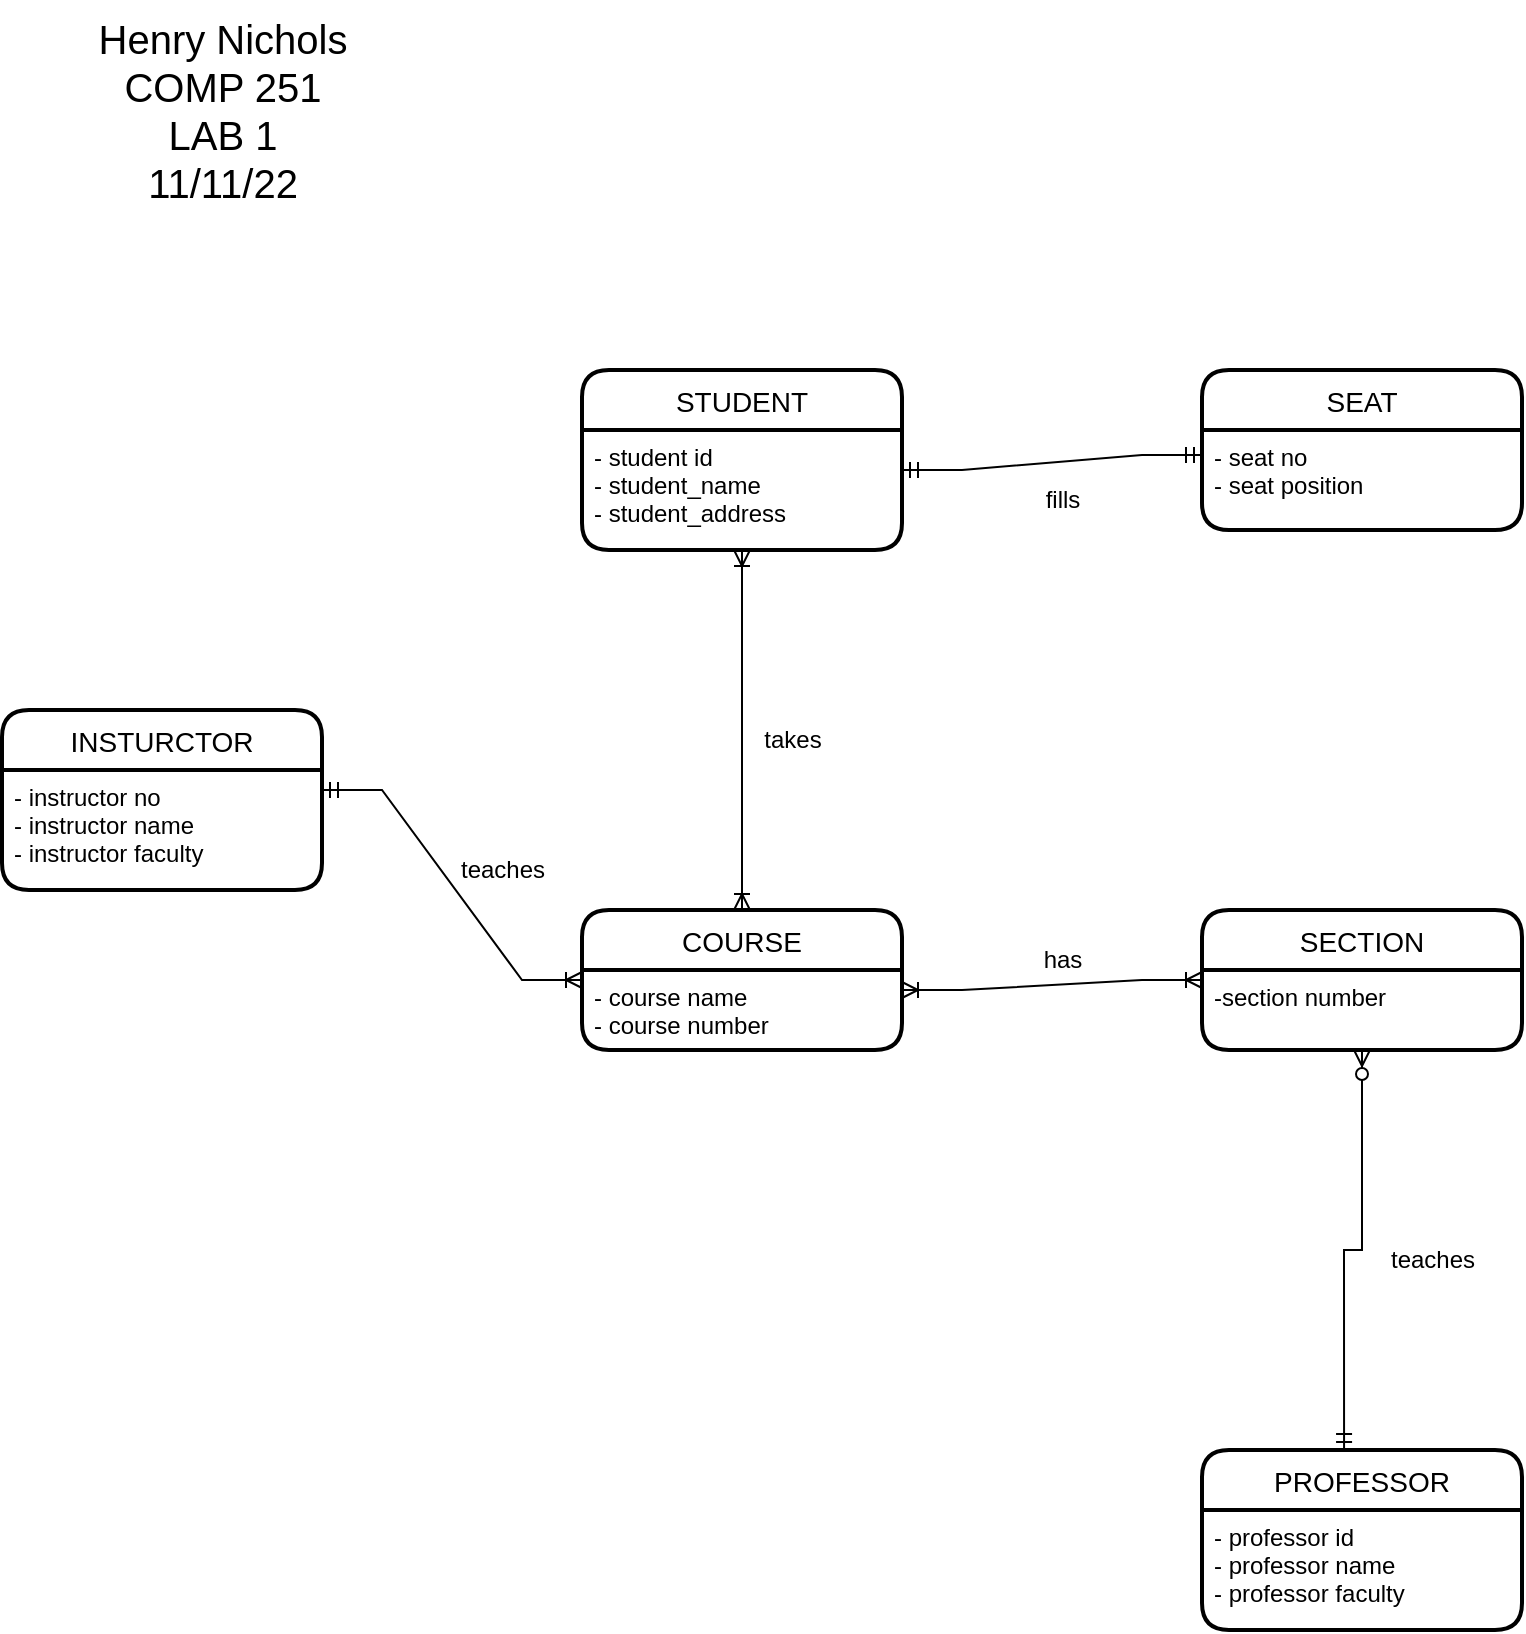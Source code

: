 <mxfile version="20.5.1" type="device"><diagram id="a4Qsf_gTgTYHeuvY8QL0" name="Page-1"><mxGraphModel dx="1192" dy="1045" grid="1" gridSize="10" guides="1" tooltips="1" connect="1" arrows="1" fold="1" page="1" pageScale="1" pageWidth="850" pageHeight="1100" math="0" shadow="0"><root><mxCell id="0"/><mxCell id="1" parent="0"/><mxCell id="exrZtO469AKMF5DcbRdw-1" value="STUDENT" style="swimlane;childLayout=stackLayout;horizontal=1;startSize=30;horizontalStack=0;rounded=1;fontSize=14;fontStyle=0;strokeWidth=2;resizeParent=0;resizeLast=1;shadow=0;dashed=0;align=center;" vertex="1" parent="1"><mxGeometry x="320" y="240" width="160" height="90" as="geometry"/></mxCell><mxCell id="exrZtO469AKMF5DcbRdw-2" value="- student id&#10;- student_name&#10;- student_address" style="align=left;strokeColor=none;fillColor=none;spacingLeft=4;fontSize=12;verticalAlign=top;resizable=0;rotatable=0;part=1;" vertex="1" parent="exrZtO469AKMF5DcbRdw-1"><mxGeometry y="30" width="160" height="60" as="geometry"/></mxCell><mxCell id="exrZtO469AKMF5DcbRdw-3" value="SEAT" style="swimlane;childLayout=stackLayout;horizontal=1;startSize=30;horizontalStack=0;rounded=1;fontSize=14;fontStyle=0;strokeWidth=2;resizeParent=0;resizeLast=1;shadow=0;dashed=0;align=center;" vertex="1" parent="1"><mxGeometry x="630" y="240" width="160" height="80" as="geometry"/></mxCell><mxCell id="exrZtO469AKMF5DcbRdw-4" value="- seat no&#10;- seat position" style="align=left;strokeColor=none;fillColor=none;spacingLeft=4;fontSize=12;verticalAlign=top;resizable=0;rotatable=0;part=1;" vertex="1" parent="exrZtO469AKMF5DcbRdw-3"><mxGeometry y="30" width="160" height="50" as="geometry"/></mxCell><mxCell id="exrZtO469AKMF5DcbRdw-5" value="COURSE" style="swimlane;childLayout=stackLayout;horizontal=1;startSize=30;horizontalStack=0;rounded=1;fontSize=14;fontStyle=0;strokeWidth=2;resizeParent=0;resizeLast=1;shadow=0;dashed=0;align=center;" vertex="1" parent="1"><mxGeometry x="320" y="510" width="160" height="70" as="geometry"/></mxCell><mxCell id="exrZtO469AKMF5DcbRdw-6" value="- course name&#10;- course number" style="align=left;strokeColor=none;fillColor=none;spacingLeft=4;fontSize=12;verticalAlign=top;resizable=0;rotatable=0;part=1;" vertex="1" parent="exrZtO469AKMF5DcbRdw-5"><mxGeometry y="30" width="160" height="40" as="geometry"/></mxCell><mxCell id="exrZtO469AKMF5DcbRdw-7" value="SECTION" style="swimlane;childLayout=stackLayout;horizontal=1;startSize=30;horizontalStack=0;rounded=1;fontSize=14;fontStyle=0;strokeWidth=2;resizeParent=0;resizeLast=1;shadow=0;dashed=0;align=center;" vertex="1" parent="1"><mxGeometry x="630" y="510" width="160" height="70" as="geometry"/></mxCell><mxCell id="exrZtO469AKMF5DcbRdw-8" value="-section number" style="align=left;strokeColor=none;fillColor=none;spacingLeft=4;fontSize=12;verticalAlign=top;resizable=0;rotatable=0;part=1;" vertex="1" parent="exrZtO469AKMF5DcbRdw-7"><mxGeometry y="30" width="160" height="40" as="geometry"/></mxCell><mxCell id="exrZtO469AKMF5DcbRdw-14" style="edgeStyle=orthogonalEdgeStyle;rounded=0;orthogonalLoop=1;jettySize=auto;html=1;exitX=0.5;exitY=1;exitDx=0;exitDy=0;" edge="1" parent="exrZtO469AKMF5DcbRdw-7" source="exrZtO469AKMF5DcbRdw-8" target="exrZtO469AKMF5DcbRdw-8"><mxGeometry relative="1" as="geometry"/></mxCell><mxCell id="exrZtO469AKMF5DcbRdw-15" style="edgeStyle=orthogonalEdgeStyle;rounded=0;orthogonalLoop=1;jettySize=auto;html=1;exitX=0.5;exitY=1;exitDx=0;exitDy=0;" edge="1" parent="exrZtO469AKMF5DcbRdw-7" source="exrZtO469AKMF5DcbRdw-8" target="exrZtO469AKMF5DcbRdw-8"><mxGeometry relative="1" as="geometry"/></mxCell><mxCell id="exrZtO469AKMF5DcbRdw-9" value="PROFESSOR" style="swimlane;childLayout=stackLayout;horizontal=1;startSize=30;horizontalStack=0;rounded=1;fontSize=14;fontStyle=0;strokeWidth=2;resizeParent=0;resizeLast=1;shadow=0;dashed=0;align=center;" vertex="1" parent="1"><mxGeometry x="630" y="780" width="160" height="90" as="geometry"/></mxCell><mxCell id="exrZtO469AKMF5DcbRdw-10" value="- professor id&#10;- professor name&#10;- professor faculty&#10;" style="align=left;strokeColor=none;fillColor=none;spacingLeft=4;fontSize=12;verticalAlign=top;resizable=0;rotatable=0;part=1;" vertex="1" parent="exrZtO469AKMF5DcbRdw-9"><mxGeometry y="30" width="160" height="60" as="geometry"/></mxCell><mxCell id="exrZtO469AKMF5DcbRdw-11" value="INSTURCTOR" style="swimlane;childLayout=stackLayout;horizontal=1;startSize=30;horizontalStack=0;rounded=1;fontSize=14;fontStyle=0;strokeWidth=2;resizeParent=0;resizeLast=1;shadow=0;dashed=0;align=center;" vertex="1" parent="1"><mxGeometry x="30" y="410" width="160" height="90" as="geometry"/></mxCell><mxCell id="exrZtO469AKMF5DcbRdw-12" value="- instructor no&#10;- instructor name&#10;- instructor faculty" style="align=left;strokeColor=none;fillColor=none;spacingLeft=4;fontSize=12;verticalAlign=top;resizable=0;rotatable=0;part=1;" vertex="1" parent="exrZtO469AKMF5DcbRdw-11"><mxGeometry y="30" width="160" height="60" as="geometry"/></mxCell><mxCell id="exrZtO469AKMF5DcbRdw-16" value="" style="edgeStyle=entityRelationEdgeStyle;fontSize=12;html=1;endArrow=ERmandOne;startArrow=ERmandOne;rounded=0;entryX=0;entryY=0.25;entryDx=0;entryDy=0;" edge="1" parent="1" target="exrZtO469AKMF5DcbRdw-4"><mxGeometry width="100" height="100" relative="1" as="geometry"><mxPoint x="480" y="290" as="sourcePoint"/><mxPoint x="580" y="190" as="targetPoint"/></mxGeometry></mxCell><mxCell id="exrZtO469AKMF5DcbRdw-17" value="" style="fontSize=12;html=1;endArrow=ERzeroToMany;startArrow=ERmandOne;rounded=0;entryX=0.5;entryY=1;entryDx=0;entryDy=0;exitX=0.444;exitY=0;exitDx=0;exitDy=0;exitPerimeter=0;edgeStyle=orthogonalEdgeStyle;strokeWidth=1;" edge="1" parent="1" source="exrZtO469AKMF5DcbRdw-9" target="exrZtO469AKMF5DcbRdw-8"><mxGeometry width="100" height="100" relative="1" as="geometry"><mxPoint x="768.08" y="654" as="sourcePoint"/><mxPoint x="688.08" y="724" as="targetPoint"/></mxGeometry></mxCell><mxCell id="exrZtO469AKMF5DcbRdw-18" value="" style="edgeStyle=entityRelationEdgeStyle;fontSize=12;html=1;endArrow=ERoneToMany;startArrow=ERoneToMany;rounded=0;entryX=0;entryY=0.5;entryDx=0;entryDy=0;exitX=1;exitY=0.25;exitDx=0;exitDy=0;" edge="1" parent="1" source="exrZtO469AKMF5DcbRdw-6" target="exrZtO469AKMF5DcbRdw-7"><mxGeometry width="100" height="100" relative="1" as="geometry"><mxPoint x="510" y="600" as="sourcePoint"/><mxPoint x="610" y="500" as="targetPoint"/></mxGeometry></mxCell><mxCell id="exrZtO469AKMF5DcbRdw-19" value="" style="fontSize=12;html=1;endArrow=ERoneToMany;startArrow=ERoneToMany;rounded=0;entryX=0.5;entryY=1;entryDx=0;entryDy=0;exitX=0.5;exitY=0;exitDx=0;exitDy=0;" edge="1" parent="1" source="exrZtO469AKMF5DcbRdw-5" target="exrZtO469AKMF5DcbRdw-2"><mxGeometry width="100" height="100" relative="1" as="geometry"><mxPoint x="490" y="415" as="sourcePoint"/><mxPoint x="340" y="410" as="targetPoint"/></mxGeometry></mxCell><mxCell id="exrZtO469AKMF5DcbRdw-20" value="" style="edgeStyle=entityRelationEdgeStyle;fontSize=12;html=1;endArrow=ERoneToMany;startArrow=ERmandOne;rounded=0;strokeWidth=1;entryX=0;entryY=0.5;entryDx=0;entryDy=0;" edge="1" parent="1" target="exrZtO469AKMF5DcbRdw-5"><mxGeometry width="100" height="100" relative="1" as="geometry"><mxPoint x="190" y="450" as="sourcePoint"/><mxPoint x="290" y="350" as="targetPoint"/></mxGeometry></mxCell><mxCell id="exrZtO469AKMF5DcbRdw-21" value="fills" style="text;html=1;align=center;verticalAlign=middle;resizable=0;points=[];autosize=1;strokeColor=none;fillColor=none;fontSize=12;" vertex="1" parent="1"><mxGeometry x="540" y="290" width="40" height="30" as="geometry"/></mxCell><mxCell id="exrZtO469AKMF5DcbRdw-22" value="has" style="text;html=1;align=center;verticalAlign=middle;resizable=0;points=[];autosize=1;strokeColor=none;fillColor=none;fontSize=12;" vertex="1" parent="1"><mxGeometry x="540" y="520" width="40" height="30" as="geometry"/></mxCell><mxCell id="exrZtO469AKMF5DcbRdw-23" value="teaches" style="text;html=1;align=center;verticalAlign=middle;resizable=0;points=[];autosize=1;strokeColor=none;fillColor=none;fontSize=12;" vertex="1" parent="1"><mxGeometry x="710" y="670" width="70" height="30" as="geometry"/></mxCell><mxCell id="exrZtO469AKMF5DcbRdw-24" value="teaches" style="text;html=1;align=center;verticalAlign=middle;resizable=0;points=[];autosize=1;strokeColor=none;fillColor=none;fontSize=12;" vertex="1" parent="1"><mxGeometry x="245" y="475" width="70" height="30" as="geometry"/></mxCell><mxCell id="exrZtO469AKMF5DcbRdw-25" value="takes" style="text;html=1;align=center;verticalAlign=middle;resizable=0;points=[];autosize=1;strokeColor=none;fillColor=none;fontSize=12;" vertex="1" parent="1"><mxGeometry x="400" y="410" width="50" height="30" as="geometry"/></mxCell><mxCell id="exrZtO469AKMF5DcbRdw-26" value="Henry Nichols&lt;br style=&quot;font-size: 20px;&quot;&gt;COMP 251&lt;br style=&quot;font-size: 20px;&quot;&gt;LAB 1&lt;br style=&quot;font-size: 20px;&quot;&gt;11/11/22" style="text;html=1;align=center;verticalAlign=middle;resizable=0;points=[];autosize=1;strokeColor=none;fillColor=none;fontSize=20;" vertex="1" parent="1"><mxGeometry x="65" y="55" width="150" height="110" as="geometry"/></mxCell></root></mxGraphModel></diagram></mxfile>